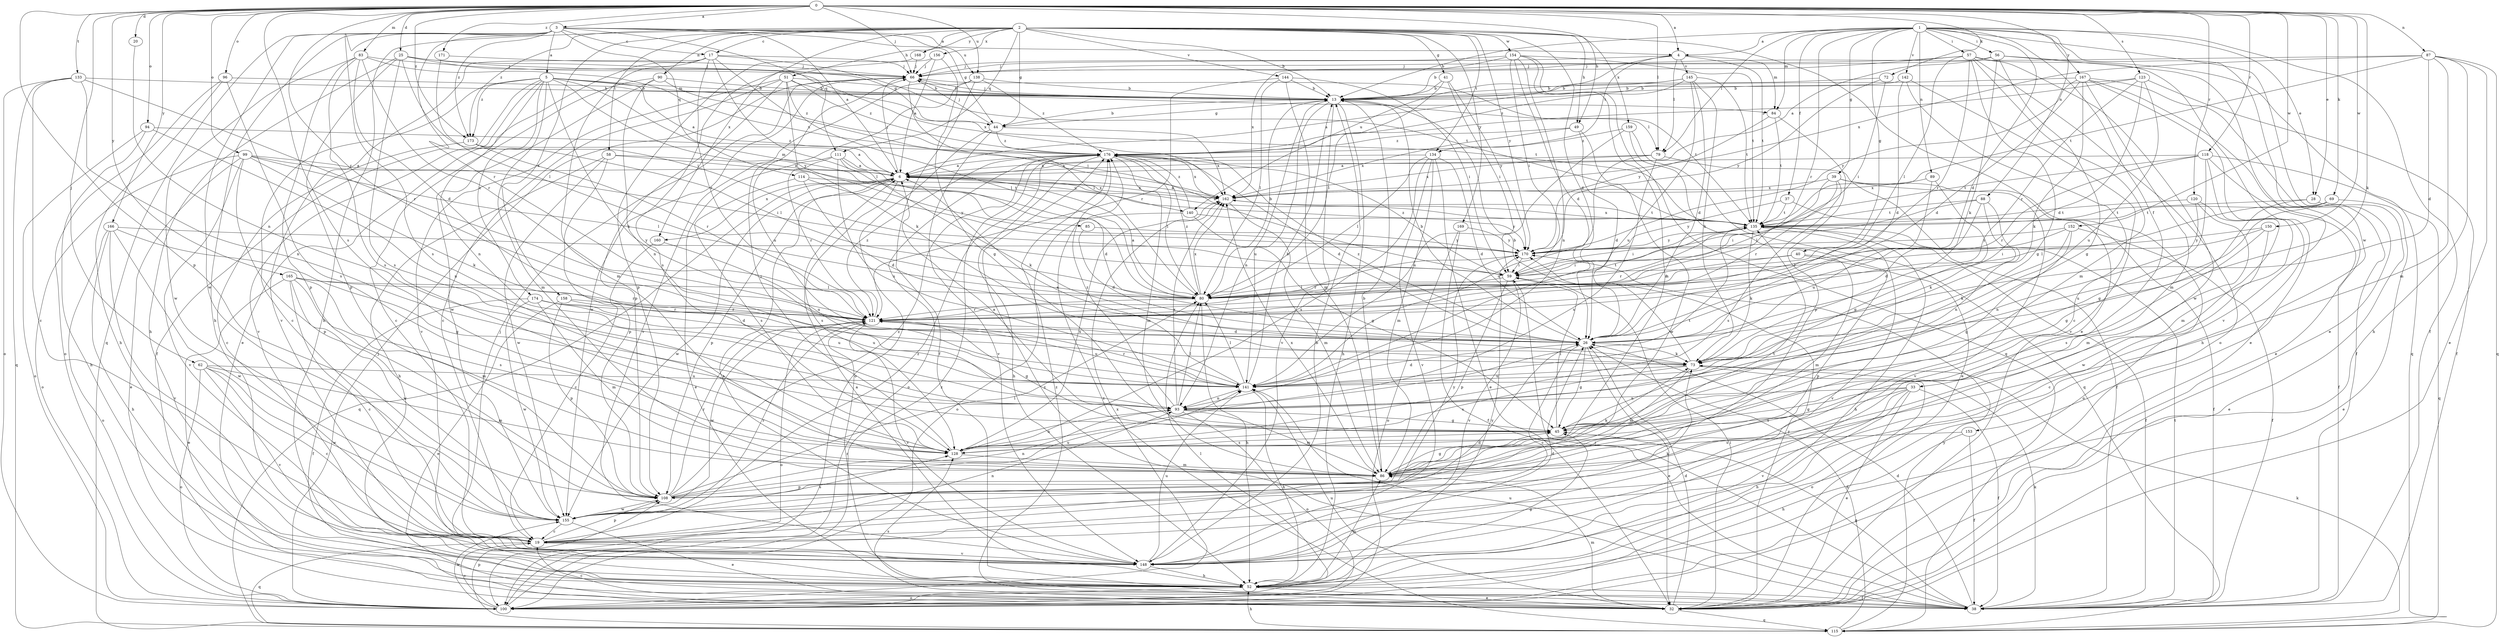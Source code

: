 strict digraph  {
0;
1;
2;
3;
4;
5;
6;
13;
17;
19;
20;
25;
26;
28;
32;
33;
37;
38;
39;
40;
41;
44;
45;
49;
51;
52;
56;
57;
58;
59;
62;
66;
69;
72;
73;
79;
80;
83;
84;
85;
86;
87;
88;
89;
90;
93;
94;
96;
99;
100;
108;
111;
114;
115;
118;
120;
121;
123;
128;
133;
134;
135;
138;
140;
141;
142;
144;
145;
148;
150;
152;
153;
154;
155;
156;
158;
159;
160;
162;
165;
166;
167;
168;
169;
170;
171;
173;
174;
176;
0 -> 3  [label=a];
0 -> 4  [label=a];
0 -> 20  [label=d];
0 -> 25  [label=d];
0 -> 28  [label=e];
0 -> 49  [label=h];
0 -> 62  [label=j];
0 -> 66  [label=j];
0 -> 69  [label=k];
0 -> 72  [label=k];
0 -> 73  [label=k];
0 -> 79  [label=l];
0 -> 83  [label=m];
0 -> 87  [label=n];
0 -> 88  [label=n];
0 -> 94  [label=o];
0 -> 96  [label=o];
0 -> 99  [label=o];
0 -> 108  [label=p];
0 -> 118  [label=r];
0 -> 120  [label=r];
0 -> 121  [label=r];
0 -> 123  [label=s];
0 -> 128  [label=s];
0 -> 133  [label=t];
0 -> 138  [label=u];
0 -> 150  [label=w];
0 -> 152  [label=w];
0 -> 165  [label=y];
0 -> 166  [label=y];
0 -> 171  [label=z];
0 -> 173  [label=z];
1 -> 4  [label=a];
1 -> 13  [label=b];
1 -> 26  [label=d];
1 -> 28  [label=e];
1 -> 32  [label=e];
1 -> 33  [label=f];
1 -> 37  [label=f];
1 -> 38  [label=f];
1 -> 39  [label=g];
1 -> 40  [label=g];
1 -> 56  [label=i];
1 -> 57  [label=i];
1 -> 79  [label=l];
1 -> 84  [label=m];
1 -> 89  [label=n];
1 -> 121  [label=r];
1 -> 142  [label=v];
1 -> 153  [label=w];
1 -> 167  [label=y];
2 -> 13  [label=b];
2 -> 17  [label=c];
2 -> 26  [label=d];
2 -> 32  [label=e];
2 -> 41  [label=g];
2 -> 44  [label=g];
2 -> 49  [label=h];
2 -> 51  [label=h];
2 -> 52  [label=h];
2 -> 58  [label=i];
2 -> 90  [label=n];
2 -> 111  [label=q];
2 -> 134  [label=t];
2 -> 144  [label=v];
2 -> 154  [label=w];
2 -> 156  [label=x];
2 -> 158  [label=x];
2 -> 159  [label=x];
2 -> 160  [label=x];
2 -> 168  [label=y];
2 -> 169  [label=y];
2 -> 170  [label=y];
2 -> 173  [label=z];
3 -> 4  [label=a];
3 -> 5  [label=a];
3 -> 6  [label=a];
3 -> 17  [label=c];
3 -> 44  [label=g];
3 -> 52  [label=h];
3 -> 111  [label=q];
3 -> 114  [label=q];
3 -> 115  [label=q];
3 -> 121  [label=r];
3 -> 128  [label=s];
3 -> 138  [label=u];
3 -> 155  [label=w];
3 -> 173  [label=z];
4 -> 66  [label=j];
4 -> 79  [label=l];
4 -> 84  [label=m];
4 -> 134  [label=t];
4 -> 135  [label=t];
4 -> 140  [label=u];
4 -> 145  [label=v];
5 -> 6  [label=a];
5 -> 13  [label=b];
5 -> 19  [label=c];
5 -> 38  [label=f];
5 -> 73  [label=k];
5 -> 84  [label=m];
5 -> 85  [label=m];
5 -> 86  [label=m];
5 -> 93  [label=n];
5 -> 148  [label=v];
5 -> 170  [label=y];
5 -> 173  [label=z];
5 -> 174  [label=z];
6 -> 66  [label=j];
6 -> 108  [label=p];
6 -> 115  [label=q];
6 -> 128  [label=s];
6 -> 140  [label=u];
6 -> 155  [label=w];
6 -> 160  [label=x];
6 -> 162  [label=x];
13 -> 44  [label=g];
13 -> 52  [label=h];
13 -> 66  [label=j];
13 -> 79  [label=l];
13 -> 93  [label=n];
13 -> 141  [label=u];
13 -> 148  [label=v];
17 -> 32  [label=e];
17 -> 59  [label=i];
17 -> 66  [label=j];
17 -> 80  [label=l];
17 -> 86  [label=m];
17 -> 121  [label=r];
17 -> 135  [label=t];
17 -> 148  [label=v];
19 -> 26  [label=d];
19 -> 73  [label=k];
19 -> 93  [label=n];
19 -> 108  [label=p];
19 -> 115  [label=q];
19 -> 148  [label=v];
19 -> 176  [label=z];
20 -> 93  [label=n];
25 -> 44  [label=g];
25 -> 52  [label=h];
25 -> 59  [label=i];
25 -> 66  [label=j];
25 -> 108  [label=p];
25 -> 128  [label=s];
25 -> 162  [label=x];
26 -> 13  [label=b];
26 -> 19  [label=c];
26 -> 32  [label=e];
26 -> 45  [label=g];
26 -> 73  [label=k];
26 -> 176  [label=z];
28 -> 32  [label=e];
28 -> 45  [label=g];
28 -> 135  [label=t];
32 -> 19  [label=c];
32 -> 26  [label=d];
32 -> 59  [label=i];
32 -> 86  [label=m];
32 -> 115  [label=q];
32 -> 141  [label=u];
32 -> 170  [label=y];
32 -> 176  [label=z];
33 -> 32  [label=e];
33 -> 38  [label=f];
33 -> 45  [label=g];
33 -> 52  [label=h];
33 -> 93  [label=n];
33 -> 128  [label=s];
33 -> 148  [label=v];
37 -> 38  [label=f];
37 -> 135  [label=t];
37 -> 170  [label=y];
38 -> 26  [label=d];
38 -> 45  [label=g];
38 -> 59  [label=i];
38 -> 73  [label=k];
38 -> 128  [label=s];
38 -> 135  [label=t];
38 -> 141  [label=u];
38 -> 176  [label=z];
39 -> 80  [label=l];
39 -> 100  [label=o];
39 -> 121  [label=r];
39 -> 128  [label=s];
39 -> 148  [label=v];
39 -> 162  [label=x];
40 -> 59  [label=i];
40 -> 80  [label=l];
40 -> 86  [label=m];
40 -> 108  [label=p];
41 -> 13  [label=b];
41 -> 59  [label=i];
41 -> 80  [label=l];
41 -> 170  [label=y];
44 -> 13  [label=b];
44 -> 66  [label=j];
44 -> 100  [label=o];
44 -> 148  [label=v];
44 -> 162  [label=x];
44 -> 176  [label=z];
45 -> 6  [label=a];
45 -> 59  [label=i];
45 -> 128  [label=s];
49 -> 26  [label=d];
49 -> 155  [label=w];
49 -> 162  [label=x];
49 -> 176  [label=z];
51 -> 13  [label=b];
51 -> 19  [label=c];
51 -> 73  [label=k];
51 -> 80  [label=l];
51 -> 108  [label=p];
51 -> 135  [label=t];
51 -> 148  [label=v];
51 -> 176  [label=z];
52 -> 6  [label=a];
52 -> 32  [label=e];
52 -> 38  [label=f];
52 -> 45  [label=g];
52 -> 86  [label=m];
52 -> 100  [label=o];
52 -> 121  [label=r];
52 -> 170  [label=y];
56 -> 6  [label=a];
56 -> 45  [label=g];
56 -> 66  [label=j];
56 -> 73  [label=k];
56 -> 115  [label=q];
56 -> 148  [label=v];
57 -> 13  [label=b];
57 -> 32  [label=e];
57 -> 45  [label=g];
57 -> 66  [label=j];
57 -> 80  [label=l];
57 -> 86  [label=m];
57 -> 100  [label=o];
57 -> 121  [label=r];
57 -> 155  [label=w];
58 -> 6  [label=a];
58 -> 52  [label=h];
58 -> 108  [label=p];
58 -> 135  [label=t];
58 -> 155  [label=w];
59 -> 80  [label=l];
59 -> 108  [label=p];
59 -> 148  [label=v];
59 -> 176  [label=z];
62 -> 19  [label=c];
62 -> 86  [label=m];
62 -> 100  [label=o];
62 -> 141  [label=u];
62 -> 148  [label=v];
62 -> 155  [label=w];
66 -> 13  [label=b];
66 -> 80  [label=l];
66 -> 135  [label=t];
66 -> 155  [label=w];
69 -> 32  [label=e];
69 -> 80  [label=l];
69 -> 135  [label=t];
69 -> 141  [label=u];
72 -> 13  [label=b];
72 -> 59  [label=i];
72 -> 170  [label=y];
73 -> 13  [label=b];
73 -> 86  [label=m];
73 -> 100  [label=o];
73 -> 128  [label=s];
73 -> 141  [label=u];
79 -> 6  [label=a];
79 -> 38  [label=f];
79 -> 128  [label=s];
79 -> 141  [label=u];
79 -> 162  [label=x];
80 -> 6  [label=a];
80 -> 13  [label=b];
80 -> 52  [label=h];
80 -> 121  [label=r];
80 -> 135  [label=t];
80 -> 162  [label=x];
80 -> 176  [label=z];
83 -> 26  [label=d];
83 -> 66  [label=j];
83 -> 108  [label=p];
83 -> 121  [label=r];
83 -> 128  [label=s];
83 -> 155  [label=w];
83 -> 162  [label=x];
84 -> 108  [label=p];
84 -> 135  [label=t];
84 -> 170  [label=y];
85 -> 26  [label=d];
85 -> 170  [label=y];
86 -> 13  [label=b];
86 -> 45  [label=g];
86 -> 73  [label=k];
86 -> 108  [label=p];
86 -> 135  [label=t];
86 -> 162  [label=x];
87 -> 26  [label=d];
87 -> 32  [label=e];
87 -> 52  [label=h];
87 -> 66  [label=j];
87 -> 86  [label=m];
87 -> 115  [label=q];
87 -> 135  [label=t];
87 -> 162  [label=x];
88 -> 26  [label=d];
88 -> 59  [label=i];
88 -> 73  [label=k];
88 -> 93  [label=n];
88 -> 135  [label=t];
89 -> 45  [label=g];
89 -> 141  [label=u];
89 -> 162  [label=x];
90 -> 13  [label=b];
90 -> 19  [label=c];
90 -> 93  [label=n];
90 -> 155  [label=w];
90 -> 176  [label=z];
93 -> 45  [label=g];
93 -> 80  [label=l];
93 -> 86  [label=m];
93 -> 100  [label=o];
93 -> 135  [label=t];
93 -> 162  [label=x];
93 -> 176  [label=z];
94 -> 52  [label=h];
94 -> 93  [label=n];
94 -> 100  [label=o];
94 -> 176  [label=z];
96 -> 13  [label=b];
96 -> 52  [label=h];
96 -> 100  [label=o];
96 -> 128  [label=s];
99 -> 6  [label=a];
99 -> 32  [label=e];
99 -> 59  [label=i];
99 -> 73  [label=k];
99 -> 80  [label=l];
99 -> 100  [label=o];
99 -> 108  [label=p];
99 -> 148  [label=v];
100 -> 19  [label=c];
100 -> 66  [label=j];
100 -> 80  [label=l];
100 -> 155  [label=w];
100 -> 162  [label=x];
100 -> 176  [label=z];
108 -> 80  [label=l];
108 -> 93  [label=n];
108 -> 121  [label=r];
108 -> 141  [label=u];
108 -> 155  [label=w];
108 -> 176  [label=z];
111 -> 6  [label=a];
111 -> 26  [label=d];
111 -> 32  [label=e];
111 -> 73  [label=k];
111 -> 121  [label=r];
111 -> 141  [label=u];
114 -> 26  [label=d];
114 -> 128  [label=s];
114 -> 162  [label=x];
114 -> 170  [label=y];
115 -> 26  [label=d];
115 -> 52  [label=h];
115 -> 73  [label=k];
115 -> 108  [label=p];
115 -> 170  [label=y];
115 -> 176  [label=z];
118 -> 6  [label=a];
118 -> 38  [label=f];
118 -> 45  [label=g];
118 -> 86  [label=m];
118 -> 115  [label=q];
118 -> 121  [label=r];
118 -> 135  [label=t];
120 -> 86  [label=m];
120 -> 93  [label=n];
120 -> 135  [label=t];
120 -> 155  [label=w];
121 -> 26  [label=d];
121 -> 45  [label=g];
121 -> 100  [label=o];
121 -> 141  [label=u];
121 -> 148  [label=v];
121 -> 155  [label=w];
121 -> 176  [label=z];
123 -> 13  [label=b];
123 -> 26  [label=d];
123 -> 38  [label=f];
123 -> 121  [label=r];
123 -> 141  [label=u];
123 -> 176  [label=z];
128 -> 66  [label=j];
128 -> 86  [label=m];
128 -> 93  [label=n];
128 -> 162  [label=x];
133 -> 13  [label=b];
133 -> 19  [label=c];
133 -> 93  [label=n];
133 -> 100  [label=o];
133 -> 115  [label=q];
133 -> 121  [label=r];
134 -> 6  [label=a];
134 -> 26  [label=d];
134 -> 32  [label=e];
134 -> 80  [label=l];
134 -> 86  [label=m];
134 -> 128  [label=s];
134 -> 148  [label=v];
135 -> 6  [label=a];
135 -> 38  [label=f];
135 -> 52  [label=h];
135 -> 59  [label=i];
135 -> 73  [label=k];
135 -> 121  [label=r];
135 -> 148  [label=v];
135 -> 162  [label=x];
135 -> 170  [label=y];
138 -> 13  [label=b];
138 -> 38  [label=f];
138 -> 141  [label=u];
138 -> 148  [label=v];
138 -> 176  [label=z];
140 -> 45  [label=g];
140 -> 100  [label=o];
140 -> 170  [label=y];
140 -> 176  [label=z];
141 -> 6  [label=a];
141 -> 13  [label=b];
141 -> 26  [label=d];
141 -> 52  [label=h];
141 -> 80  [label=l];
141 -> 93  [label=n];
141 -> 121  [label=r];
142 -> 13  [label=b];
142 -> 19  [label=c];
142 -> 26  [label=d];
142 -> 148  [label=v];
144 -> 13  [label=b];
144 -> 59  [label=i];
144 -> 80  [label=l];
144 -> 86  [label=m];
144 -> 121  [label=r];
145 -> 6  [label=a];
145 -> 13  [label=b];
145 -> 26  [label=d];
145 -> 73  [label=k];
145 -> 135  [label=t];
145 -> 141  [label=u];
145 -> 176  [label=z];
148 -> 6  [label=a];
148 -> 13  [label=b];
148 -> 26  [label=d];
148 -> 52  [label=h];
148 -> 66  [label=j];
148 -> 141  [label=u];
150 -> 19  [label=c];
150 -> 59  [label=i];
150 -> 128  [label=s];
150 -> 170  [label=y];
152 -> 38  [label=f];
152 -> 45  [label=g];
152 -> 73  [label=k];
152 -> 80  [label=l];
152 -> 170  [label=y];
153 -> 38  [label=f];
153 -> 52  [label=h];
153 -> 128  [label=s];
154 -> 26  [label=d];
154 -> 59  [label=i];
154 -> 66  [label=j];
154 -> 86  [label=m];
154 -> 93  [label=n];
154 -> 115  [label=q];
154 -> 135  [label=t];
154 -> 162  [label=x];
155 -> 19  [label=c];
155 -> 32  [label=e];
155 -> 121  [label=r];
155 -> 128  [label=s];
155 -> 170  [label=y];
156 -> 6  [label=a];
156 -> 45  [label=g];
156 -> 66  [label=j];
156 -> 108  [label=p];
158 -> 32  [label=e];
158 -> 108  [label=p];
158 -> 121  [label=r];
158 -> 141  [label=u];
159 -> 32  [label=e];
159 -> 115  [label=q];
159 -> 141  [label=u];
159 -> 176  [label=z];
160 -> 19  [label=c];
160 -> 141  [label=u];
162 -> 6  [label=a];
162 -> 86  [label=m];
162 -> 135  [label=t];
165 -> 19  [label=c];
165 -> 32  [label=e];
165 -> 80  [label=l];
165 -> 86  [label=m];
165 -> 121  [label=r];
165 -> 128  [label=s];
165 -> 155  [label=w];
166 -> 45  [label=g];
166 -> 52  [label=h];
166 -> 100  [label=o];
166 -> 148  [label=v];
166 -> 155  [label=w];
166 -> 170  [label=y];
167 -> 13  [label=b];
167 -> 26  [label=d];
167 -> 32  [label=e];
167 -> 38  [label=f];
167 -> 52  [label=h];
167 -> 73  [label=k];
167 -> 86  [label=m];
167 -> 170  [label=y];
168 -> 66  [label=j];
168 -> 128  [label=s];
169 -> 38  [label=f];
169 -> 100  [label=o];
169 -> 170  [label=y];
170 -> 59  [label=i];
170 -> 121  [label=r];
171 -> 66  [label=j];
171 -> 80  [label=l];
173 -> 6  [label=a];
173 -> 19  [label=c];
173 -> 80  [label=l];
173 -> 121  [label=r];
174 -> 26  [label=d];
174 -> 38  [label=f];
174 -> 86  [label=m];
174 -> 121  [label=r];
174 -> 141  [label=u];
174 -> 155  [label=w];
176 -> 6  [label=a];
176 -> 26  [label=d];
176 -> 52  [label=h];
176 -> 80  [label=l];
176 -> 86  [label=m];
176 -> 100  [label=o];
176 -> 162  [label=x];
}
